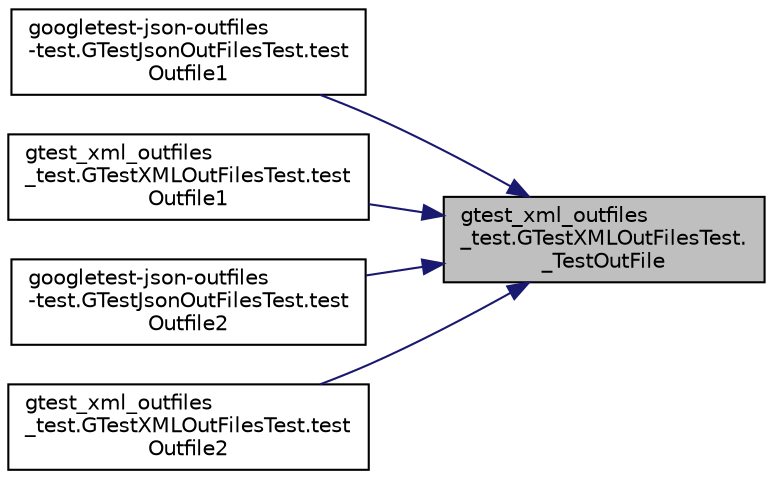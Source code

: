 digraph "gtest_xml_outfiles_test.GTestXMLOutFilesTest._TestOutFile"
{
 // LATEX_PDF_SIZE
  bgcolor="transparent";
  edge [fontname="Helvetica",fontsize="10",labelfontname="Helvetica",labelfontsize="10"];
  node [fontname="Helvetica",fontsize="10",shape=record];
  rankdir="RL";
  Node1 [label="gtest_xml_outfiles\l_test.GTestXMLOutFilesTest.\l_TestOutFile",height=0.2,width=0.4,color="black", fillcolor="grey75", style="filled", fontcolor="black",tooltip=" "];
  Node1 -> Node2 [dir="back",color="midnightblue",fontsize="10",style="solid",fontname="Helvetica"];
  Node2 [label="googletest-json-outfiles\l-test.GTestJsonOutFilesTest.test\lOutfile1",height=0.2,width=0.4,color="black",URL="$classgoogletest-json-outfiles-test_1_1GTestJsonOutFilesTest.html#a3efb5b896cde155ecbc766432acd81ec",tooltip=" "];
  Node1 -> Node3 [dir="back",color="midnightblue",fontsize="10",style="solid",fontname="Helvetica"];
  Node3 [label="gtest_xml_outfiles\l_test.GTestXMLOutFilesTest.test\lOutfile1",height=0.2,width=0.4,color="black",URL="$classgtest__xml__outfiles__test_1_1GTestXMLOutFilesTest.html#a034738bbc00ac46d00f183402c561228",tooltip=" "];
  Node1 -> Node4 [dir="back",color="midnightblue",fontsize="10",style="solid",fontname="Helvetica"];
  Node4 [label="googletest-json-outfiles\l-test.GTestJsonOutFilesTest.test\lOutfile2",height=0.2,width=0.4,color="black",URL="$classgoogletest-json-outfiles-test_1_1GTestJsonOutFilesTest.html#a4ab6e77d7eb415cb339b42e9273730b7",tooltip=" "];
  Node1 -> Node5 [dir="back",color="midnightblue",fontsize="10",style="solid",fontname="Helvetica"];
  Node5 [label="gtest_xml_outfiles\l_test.GTestXMLOutFilesTest.test\lOutfile2",height=0.2,width=0.4,color="black",URL="$classgtest__xml__outfiles__test_1_1GTestXMLOutFilesTest.html#a3c02687f092a482d0d0260c7ed94c618",tooltip=" "];
}
